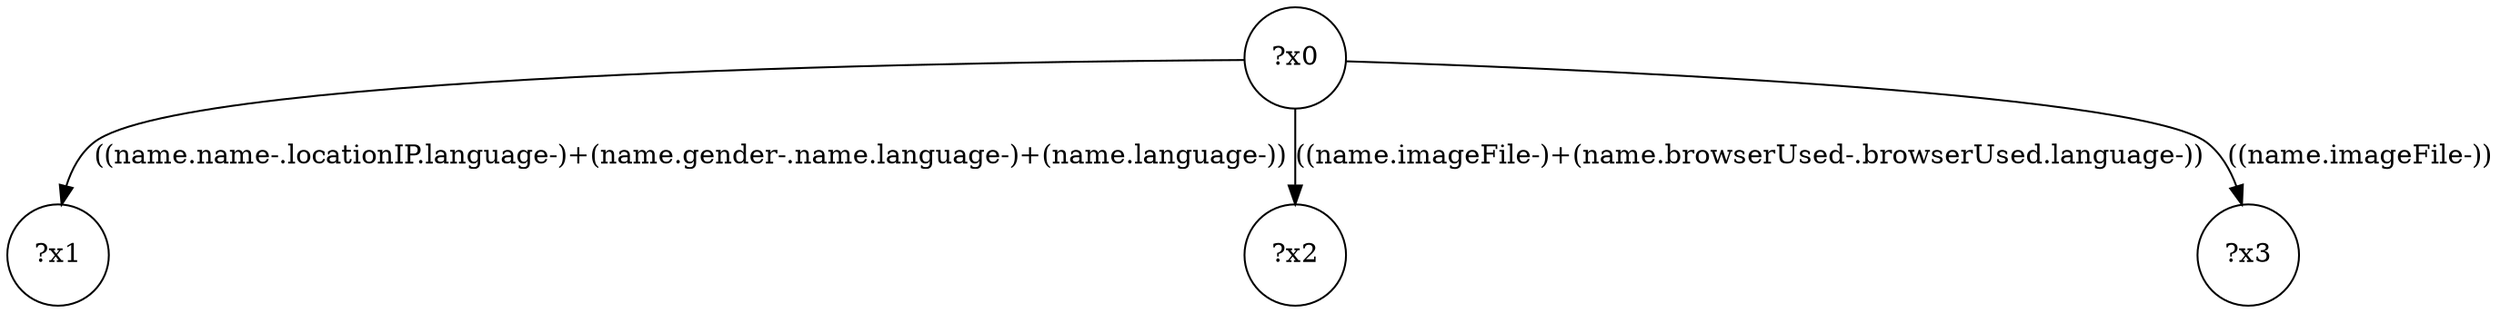 digraph g {
	x0 [shape=circle, label="?x0"];
	x1 [shape=circle, label="?x1"];
	x0 -> x1 [label="((name.name-.locationIP.language-)+(name.gender-.name.language-)+(name.language-))"];
	x2 [shape=circle, label="?x2"];
	x0 -> x2 [label="((name.imageFile-)+(name.browserUsed-.browserUsed.language-))"];
	x3 [shape=circle, label="?x3"];
	x0 -> x3 [label="((name.imageFile-))"];
}
